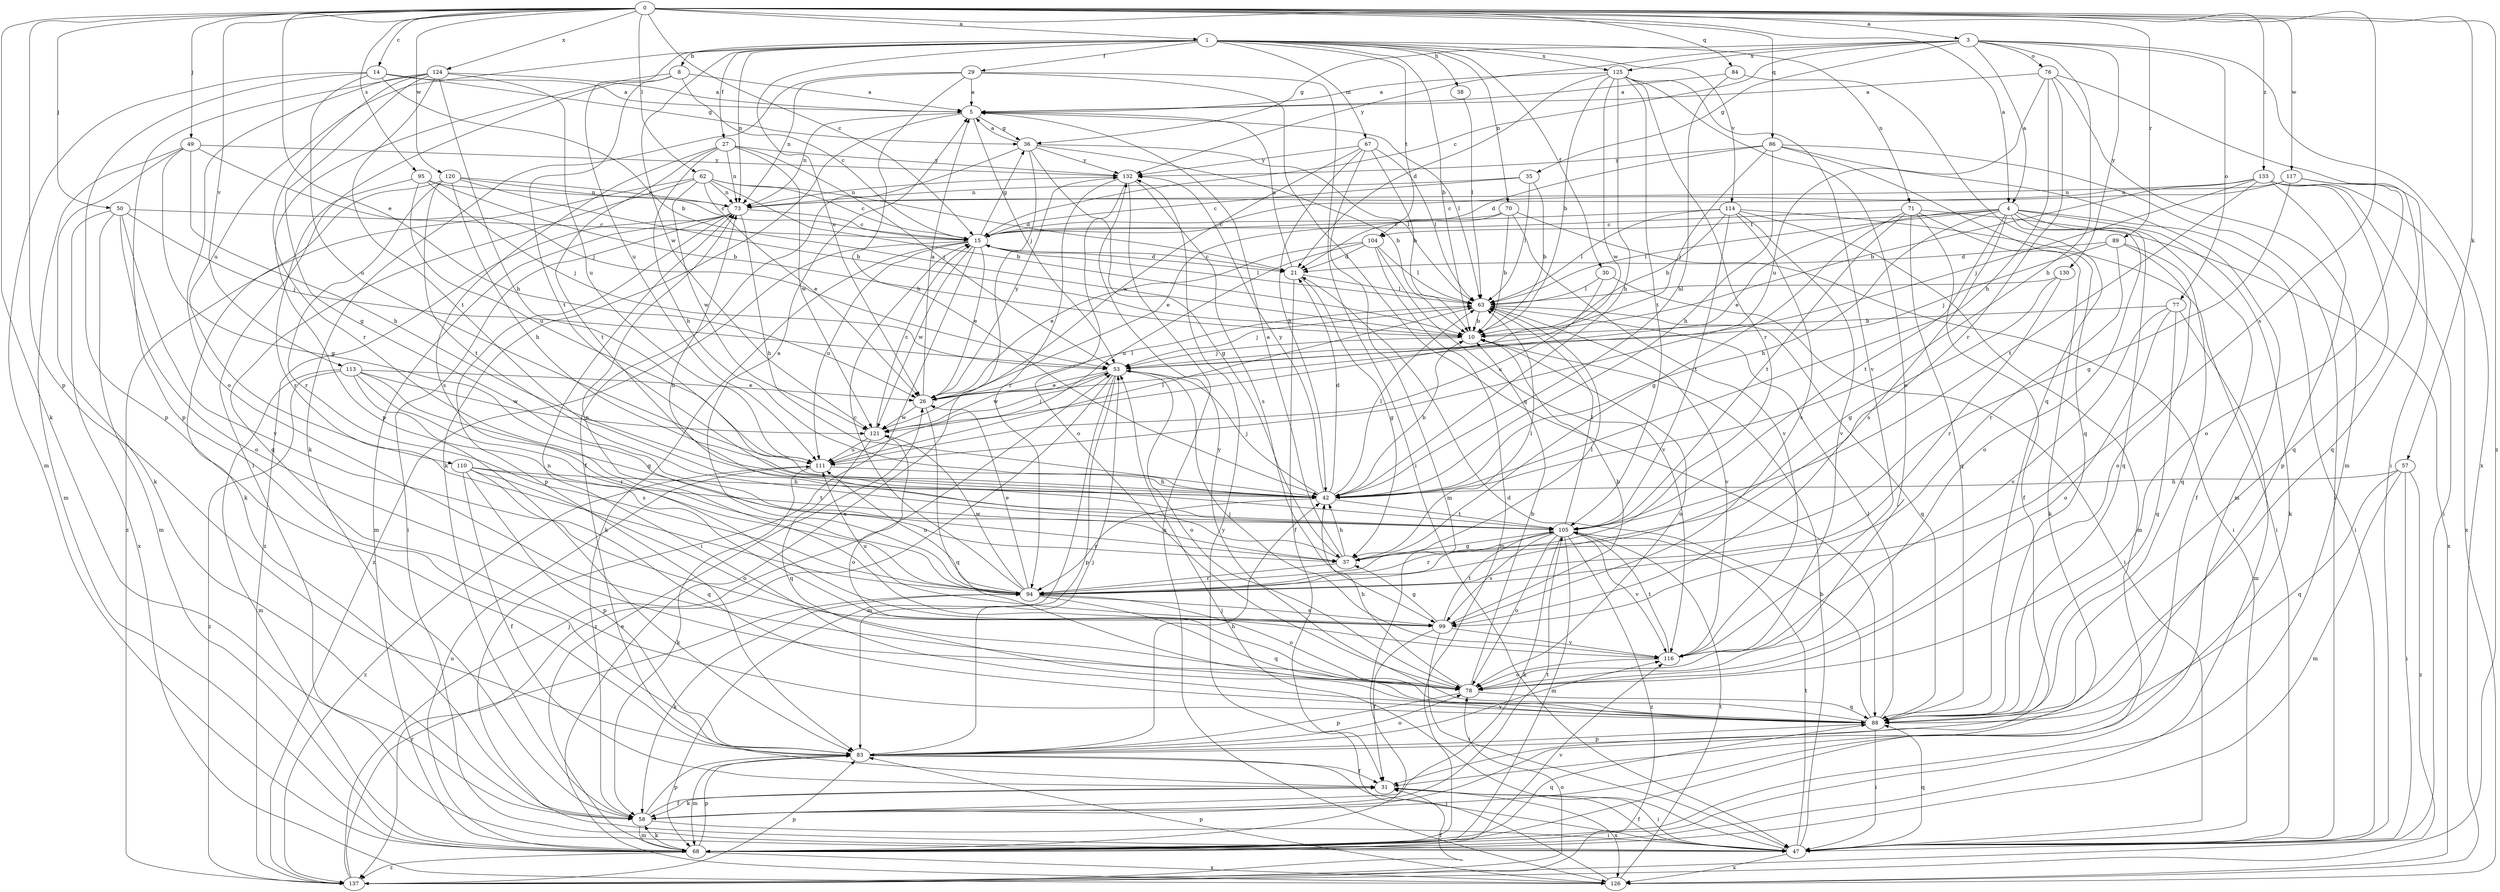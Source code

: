 strict digraph  {
0;
1;
3;
4;
5;
8;
10;
14;
15;
21;
26;
27;
29;
30;
31;
35;
36;
37;
38;
42;
47;
49;
50;
53;
57;
58;
62;
63;
67;
68;
70;
71;
73;
76;
77;
78;
83;
84;
86;
88;
89;
94;
95;
99;
104;
105;
110;
111;
113;
114;
116;
117;
120;
121;
124;
125;
126;
130;
132;
133;
137;
0 -> 1  [label=a];
0 -> 3  [label=a];
0 -> 4  [label=a];
0 -> 14  [label=c];
0 -> 15  [label=c];
0 -> 26  [label=e];
0 -> 49  [label=j];
0 -> 50  [label=j];
0 -> 57  [label=k];
0 -> 58  [label=k];
0 -> 62  [label=l];
0 -> 83  [label=p];
0 -> 84  [label=q];
0 -> 86  [label=q];
0 -> 89  [label=r];
0 -> 95  [label=s];
0 -> 99  [label=s];
0 -> 113  [label=v];
0 -> 117  [label=w];
0 -> 120  [label=w];
0 -> 124  [label=x];
0 -> 133  [label=z];
0 -> 137  [label=z];
1 -> 8  [label=b];
1 -> 10  [label=b];
1 -> 26  [label=e];
1 -> 27  [label=f];
1 -> 29  [label=f];
1 -> 30  [label=f];
1 -> 38  [label=h];
1 -> 67  [label=m];
1 -> 70  [label=n];
1 -> 71  [label=n];
1 -> 73  [label=n];
1 -> 104  [label=t];
1 -> 110  [label=u];
1 -> 111  [label=u];
1 -> 114  [label=v];
1 -> 121  [label=w];
1 -> 125  [label=x];
3 -> 4  [label=a];
3 -> 15  [label=c];
3 -> 35  [label=g];
3 -> 36  [label=g];
3 -> 42  [label=h];
3 -> 76  [label=o];
3 -> 77  [label=o];
3 -> 125  [label=x];
3 -> 126  [label=x];
3 -> 130  [label=y];
3 -> 132  [label=y];
4 -> 26  [label=e];
4 -> 31  [label=f];
4 -> 42  [label=h];
4 -> 47  [label=i];
4 -> 58  [label=k];
4 -> 63  [label=l];
4 -> 78  [label=o];
4 -> 88  [label=q];
4 -> 99  [label=s];
4 -> 104  [label=t];
4 -> 105  [label=t];
5 -> 36  [label=g];
5 -> 53  [label=j];
5 -> 58  [label=k];
5 -> 63  [label=l];
5 -> 73  [label=n];
8 -> 5  [label=a];
8 -> 15  [label=c];
8 -> 47  [label=i];
8 -> 83  [label=p];
8 -> 105  [label=t];
10 -> 53  [label=j];
10 -> 78  [label=o];
14 -> 5  [label=a];
14 -> 10  [label=b];
14 -> 36  [label=g];
14 -> 68  [label=m];
14 -> 83  [label=p];
14 -> 111  [label=u];
15 -> 21  [label=d];
15 -> 26  [label=e];
15 -> 36  [label=g];
15 -> 47  [label=i];
15 -> 58  [label=k];
15 -> 63  [label=l];
15 -> 111  [label=u];
15 -> 121  [label=w];
15 -> 137  [label=z];
21 -> 5  [label=a];
21 -> 15  [label=c];
21 -> 31  [label=f];
21 -> 37  [label=g];
21 -> 63  [label=l];
26 -> 5  [label=a];
26 -> 63  [label=l];
26 -> 88  [label=q];
26 -> 121  [label=w];
26 -> 132  [label=y];
27 -> 42  [label=h];
27 -> 53  [label=j];
27 -> 73  [label=n];
27 -> 99  [label=s];
27 -> 105  [label=t];
27 -> 121  [label=w];
27 -> 132  [label=y];
29 -> 5  [label=a];
29 -> 42  [label=h];
29 -> 47  [label=i];
29 -> 58  [label=k];
29 -> 73  [label=n];
29 -> 88  [label=q];
30 -> 47  [label=i];
30 -> 63  [label=l];
30 -> 111  [label=u];
31 -> 47  [label=i];
31 -> 58  [label=k];
31 -> 126  [label=x];
35 -> 10  [label=b];
35 -> 15  [label=c];
35 -> 63  [label=l];
35 -> 73  [label=n];
36 -> 5  [label=a];
36 -> 10  [label=b];
36 -> 31  [label=f];
36 -> 37  [label=g];
36 -> 63  [label=l];
36 -> 126  [label=x];
36 -> 132  [label=y];
37 -> 5  [label=a];
37 -> 42  [label=h];
37 -> 63  [label=l];
37 -> 73  [label=n];
37 -> 94  [label=r];
38 -> 63  [label=l];
42 -> 10  [label=b];
42 -> 21  [label=d];
42 -> 53  [label=j];
42 -> 63  [label=l];
42 -> 94  [label=r];
42 -> 105  [label=t];
42 -> 132  [label=y];
47 -> 10  [label=b];
47 -> 31  [label=f];
47 -> 53  [label=j];
47 -> 88  [label=q];
47 -> 105  [label=t];
47 -> 126  [label=x];
49 -> 37  [label=g];
49 -> 42  [label=h];
49 -> 53  [label=j];
49 -> 58  [label=k];
49 -> 68  [label=m];
49 -> 132  [label=y];
50 -> 15  [label=c];
50 -> 53  [label=j];
50 -> 68  [label=m];
50 -> 78  [label=o];
50 -> 116  [label=v];
50 -> 126  [label=x];
53 -> 26  [label=e];
53 -> 68  [label=m];
53 -> 78  [label=o];
53 -> 83  [label=p];
53 -> 121  [label=w];
53 -> 137  [label=z];
57 -> 42  [label=h];
57 -> 47  [label=i];
57 -> 68  [label=m];
57 -> 88  [label=q];
57 -> 137  [label=z];
58 -> 31  [label=f];
58 -> 47  [label=i];
58 -> 68  [label=m];
58 -> 83  [label=p];
58 -> 105  [label=t];
62 -> 10  [label=b];
62 -> 15  [label=c];
62 -> 21  [label=d];
62 -> 26  [label=e];
62 -> 73  [label=n];
62 -> 88  [label=q];
62 -> 121  [label=w];
62 -> 137  [label=z];
63 -> 10  [label=b];
63 -> 53  [label=j];
63 -> 88  [label=q];
63 -> 116  [label=v];
67 -> 10  [label=b];
67 -> 42  [label=h];
67 -> 63  [label=l];
67 -> 68  [label=m];
67 -> 121  [label=w];
67 -> 132  [label=y];
68 -> 26  [label=e];
68 -> 58  [label=k];
68 -> 83  [label=p];
68 -> 88  [label=q];
68 -> 111  [label=u];
68 -> 116  [label=v];
68 -> 126  [label=x];
68 -> 137  [label=z];
70 -> 10  [label=b];
70 -> 15  [label=c];
70 -> 26  [label=e];
70 -> 47  [label=i];
70 -> 116  [label=v];
71 -> 15  [label=c];
71 -> 31  [label=f];
71 -> 37  [label=g];
71 -> 58  [label=k];
71 -> 88  [label=q];
71 -> 105  [label=t];
71 -> 126  [label=x];
73 -> 15  [label=c];
73 -> 42  [label=h];
73 -> 47  [label=i];
73 -> 68  [label=m];
73 -> 83  [label=p];
73 -> 137  [label=z];
76 -> 5  [label=a];
76 -> 42  [label=h];
76 -> 47  [label=i];
76 -> 68  [label=m];
76 -> 94  [label=r];
76 -> 111  [label=u];
77 -> 10  [label=b];
77 -> 68  [label=m];
77 -> 78  [label=o];
77 -> 88  [label=q];
77 -> 116  [label=v];
78 -> 10  [label=b];
78 -> 42  [label=h];
78 -> 83  [label=p];
78 -> 88  [label=q];
83 -> 31  [label=f];
83 -> 42  [label=h];
83 -> 47  [label=i];
83 -> 53  [label=j];
83 -> 68  [label=m];
83 -> 78  [label=o];
83 -> 116  [label=v];
84 -> 5  [label=a];
84 -> 42  [label=h];
84 -> 88  [label=q];
86 -> 21  [label=d];
86 -> 42  [label=h];
86 -> 47  [label=i];
86 -> 53  [label=j];
86 -> 68  [label=m];
86 -> 88  [label=q];
86 -> 132  [label=y];
88 -> 21  [label=d];
88 -> 47  [label=i];
88 -> 63  [label=l];
88 -> 73  [label=n];
88 -> 83  [label=p];
88 -> 132  [label=y];
89 -> 21  [label=d];
89 -> 53  [label=j];
89 -> 78  [label=o];
89 -> 88  [label=q];
89 -> 94  [label=r];
94 -> 5  [label=a];
94 -> 15  [label=c];
94 -> 26  [label=e];
94 -> 58  [label=k];
94 -> 63  [label=l];
94 -> 78  [label=o];
94 -> 88  [label=q];
94 -> 99  [label=s];
94 -> 111  [label=u];
94 -> 121  [label=w];
95 -> 10  [label=b];
95 -> 53  [label=j];
95 -> 73  [label=n];
95 -> 94  [label=r];
95 -> 111  [label=u];
99 -> 10  [label=b];
99 -> 31  [label=f];
99 -> 37  [label=g];
99 -> 47  [label=i];
99 -> 73  [label=n];
99 -> 105  [label=t];
99 -> 111  [label=u];
99 -> 116  [label=v];
104 -> 21  [label=d];
104 -> 26  [label=e];
104 -> 63  [label=l];
104 -> 68  [label=m];
104 -> 111  [label=u];
104 -> 116  [label=v];
105 -> 37  [label=g];
105 -> 58  [label=k];
105 -> 63  [label=l];
105 -> 68  [label=m];
105 -> 78  [label=o];
105 -> 94  [label=r];
105 -> 99  [label=s];
105 -> 116  [label=v];
105 -> 137  [label=z];
110 -> 31  [label=f];
110 -> 42  [label=h];
110 -> 78  [label=o];
110 -> 83  [label=p];
110 -> 88  [label=q];
110 -> 105  [label=t];
111 -> 42  [label=h];
111 -> 58  [label=k];
111 -> 63  [label=l];
111 -> 137  [label=z];
113 -> 26  [label=e];
113 -> 37  [label=g];
113 -> 68  [label=m];
113 -> 94  [label=r];
113 -> 99  [label=s];
113 -> 121  [label=w];
113 -> 137  [label=z];
114 -> 10  [label=b];
114 -> 15  [label=c];
114 -> 47  [label=i];
114 -> 63  [label=l];
114 -> 68  [label=m];
114 -> 99  [label=s];
114 -> 105  [label=t];
114 -> 116  [label=v];
116 -> 53  [label=j];
116 -> 78  [label=o];
116 -> 105  [label=t];
117 -> 15  [label=c];
117 -> 37  [label=g];
117 -> 73  [label=n];
117 -> 78  [label=o];
117 -> 88  [label=q];
120 -> 10  [label=b];
120 -> 15  [label=c];
120 -> 42  [label=h];
120 -> 58  [label=k];
120 -> 73  [label=n];
120 -> 94  [label=r];
120 -> 105  [label=t];
121 -> 15  [label=c];
121 -> 53  [label=j];
121 -> 78  [label=o];
121 -> 88  [label=q];
121 -> 111  [label=u];
124 -> 5  [label=a];
124 -> 37  [label=g];
124 -> 42  [label=h];
124 -> 78  [label=o];
124 -> 83  [label=p];
124 -> 94  [label=r];
124 -> 105  [label=t];
124 -> 111  [label=u];
125 -> 5  [label=a];
125 -> 10  [label=b];
125 -> 21  [label=d];
125 -> 42  [label=h];
125 -> 78  [label=o];
125 -> 94  [label=r];
125 -> 105  [label=t];
125 -> 116  [label=v];
125 -> 121  [label=w];
126 -> 83  [label=p];
126 -> 105  [label=t];
126 -> 132  [label=y];
130 -> 37  [label=g];
130 -> 63  [label=l];
130 -> 94  [label=r];
132 -> 73  [label=n];
132 -> 78  [label=o];
132 -> 94  [label=r];
132 -> 99  [label=s];
132 -> 126  [label=x];
133 -> 10  [label=b];
133 -> 47  [label=i];
133 -> 53  [label=j];
133 -> 73  [label=n];
133 -> 83  [label=p];
133 -> 88  [label=q];
133 -> 105  [label=t];
133 -> 126  [label=x];
137 -> 31  [label=f];
137 -> 53  [label=j];
137 -> 78  [label=o];
137 -> 83  [label=p];
137 -> 94  [label=r];
}
